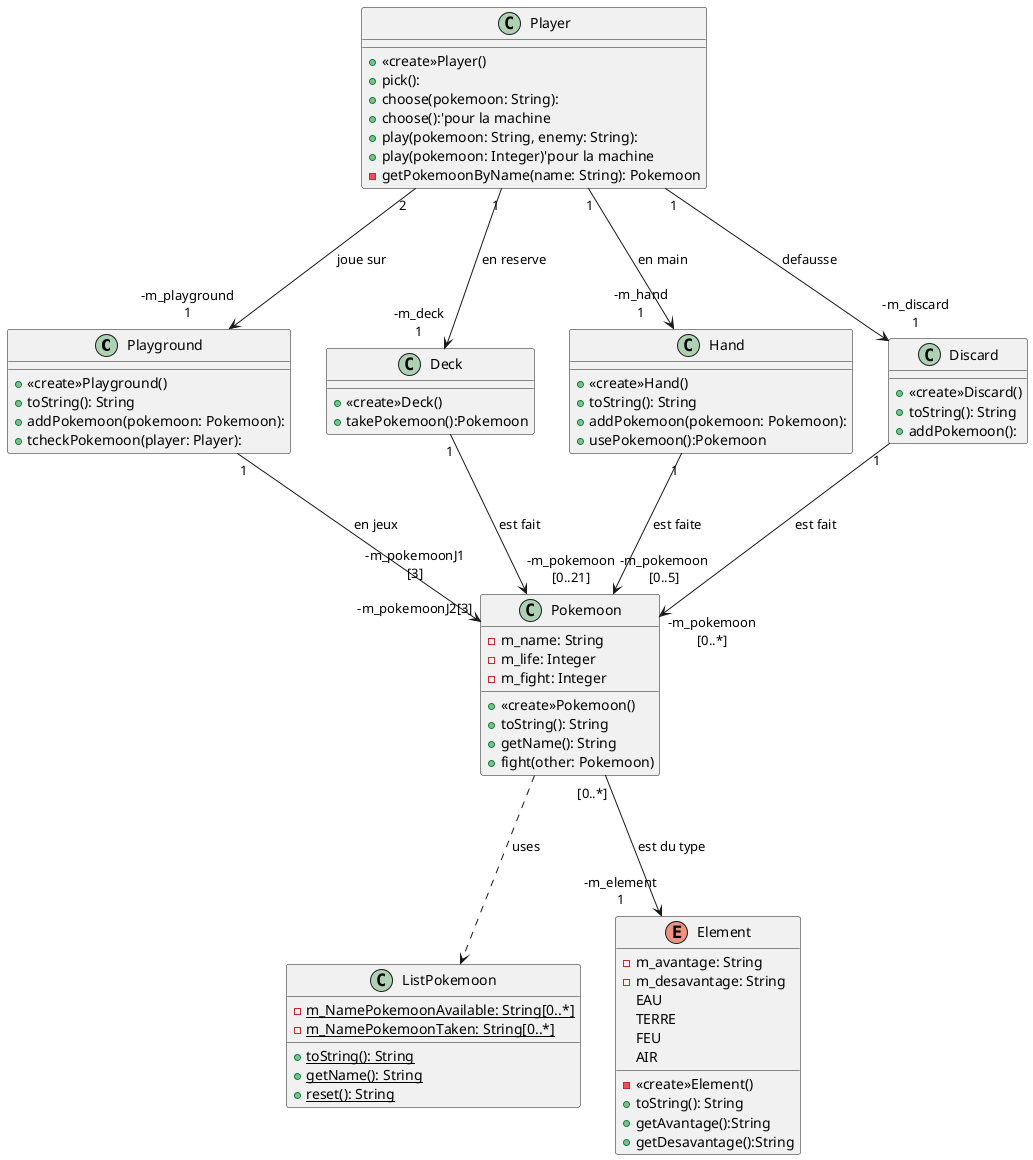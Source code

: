 @startuml

class Playground{
    +«create»Playground()
    +toString(): String
    +addPokemoon(pokemoon: Pokemoon):
    +tcheckPokemoon(player: Player):
}

class Player{
    +«create»Player()
    +pick():
    +choose(pokemoon: String):
    +choose():'pour la machine
    +play(pokemoon: String, enemy: String):
    +play(pokemoon: Integer)'pour la machine
    -getPokemoonByName(name: String): Pokemoon
}

class Deck{
    +«create»Deck()
    +takePokemoon():Pokemoon
}

class Hand{
    +«create»Hand()
    +toString(): String
    +addPokemoon(pokemoon: Pokemoon):
    +usePokemoon():Pokemoon
}

class Discard{
    +«create»Discard()
    +toString(): String
    +addPokemoon():
}

class Pokemoon{
    -m_name: String
    -m_life: Integer
    -m_fight: Integer
    +«create»Pokemoon()
    +toString(): String
    +getName(): String
    +fight(other: Pokemoon)
}

class ListPokemoon{
    -{static}m_NamePokemoonAvailable: String[0..*]
    -{static}m_NamePokemoonTaken: String[0..*]
    +{static}toString(): String
    +{static}getName(): String
    +{static}reset(): String
}


enum Element{
    -m_avantage: String
    -m_desavantage: String
    EAU
    TERRE
    FEU
    AIR
    -«create»Element()
    +toString(): String
    +getAvantage():String
    +getDesavantage():String
}


Player "1" ---> "-m_deck\n1"Deck : en reserve
Player "1" ---> "-m_hand\n1" Hand : en main
Player "1" ---> "-m_discard\n1" Discard: defausse
Player "2" ---> "-m_playground\n1"Playground : joue sur
Playground "1"---> "-m_pokemoonJ1\n[3]\n\n-m_pokemoonJ2[3]"Pokemoon : en jeux
Pokemoon -[dashed]--> ListPokemoon : uses
Pokemoon "[0..*]"---> "-m_element\n1"Element : est du type
Hand "1"--->"-m_pokemoon\n[0..5]" Pokemoon : est faite
Deck "1"---> "-m_pokemoon\n[0..21]"Pokemoon : est fait 
Discard "1"--->"-m_pokemoon\n[0..*]"Pokemoon: est fait


@enduml